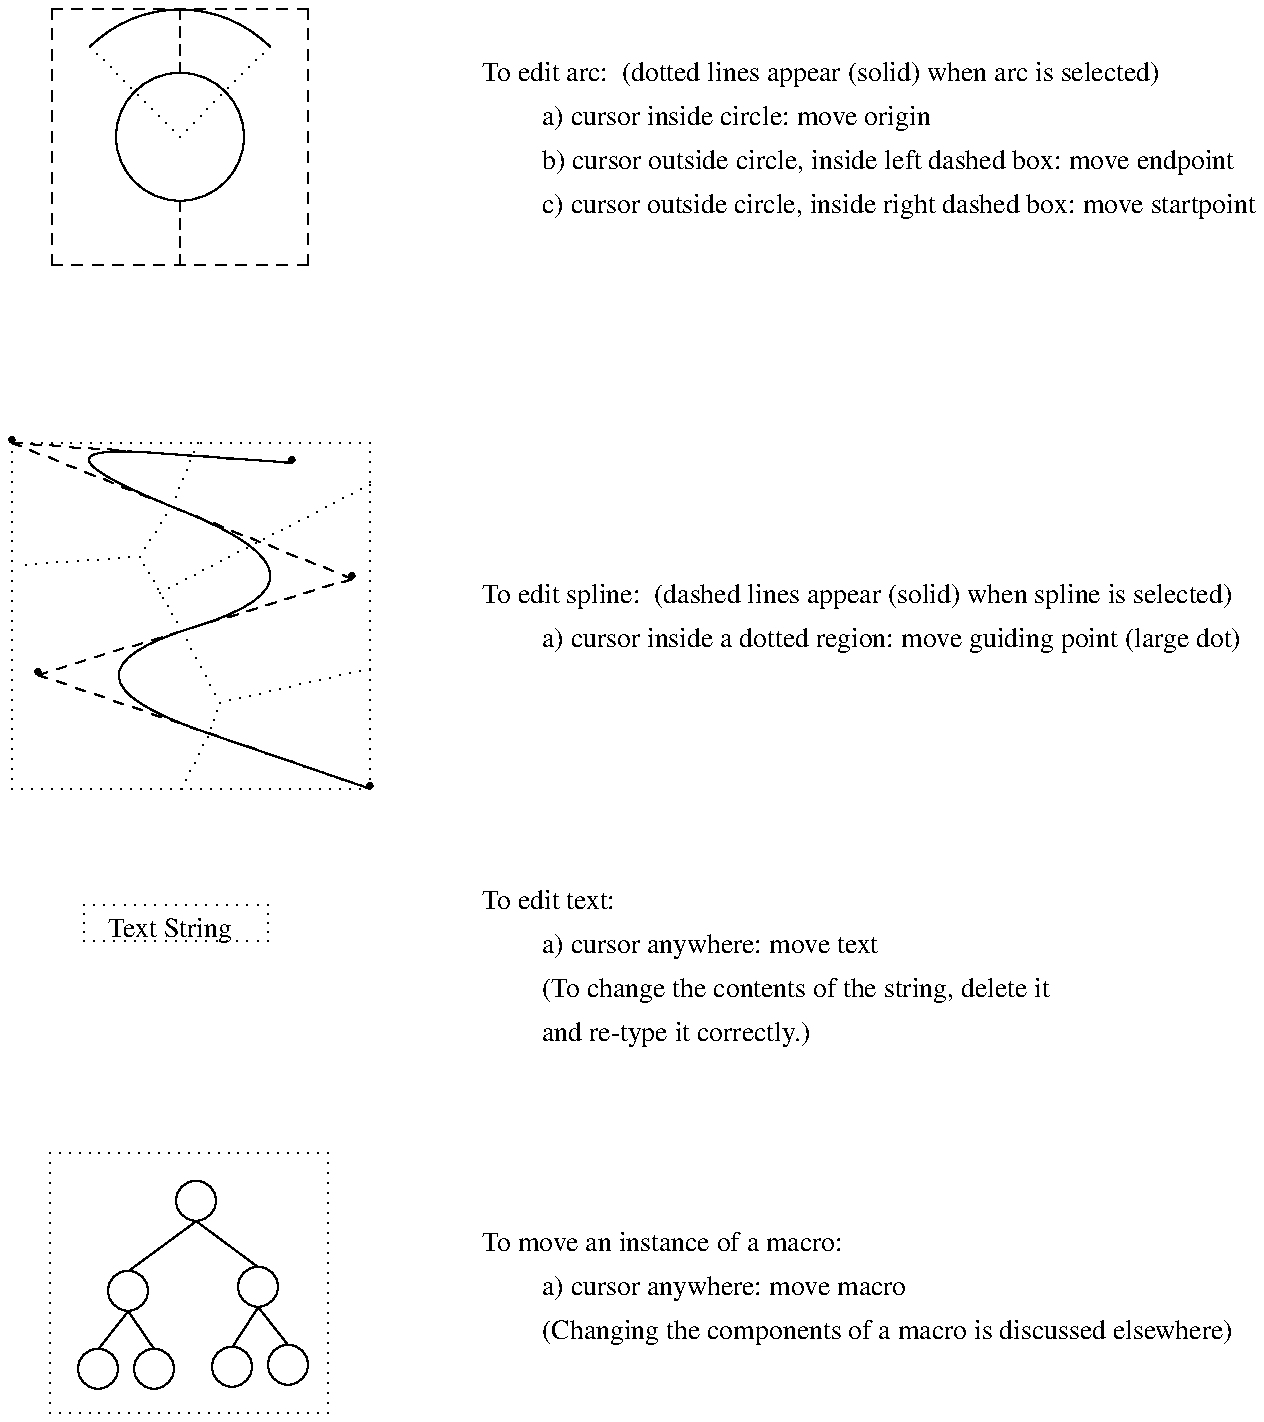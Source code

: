 .PS
scale=100
box invis ht 683 wid 705 with .sw at 0,0
box ht 128 wid 128 with .nw at 20,702 dashed
line  from 84,574 to 84,606 dashed
line  from 84,670 to 84,702 dashed
circle rad 32 at 84,638
line  from 129,683 to 84,638 dotted
line  from 39,683 to 84,638 dotted
arc from 129,683 to 39,683 at 84,638
line  from 179,372 to 104,355 dotted
line  from 98,338 to 104,355 dotted
line  from 148,448 to 74,410 dotted
line  from 179,464 to 148,448 dotted
line  from 80,453 to 64,428 dotted
line  from 64,428 to 7,424 dotted
box ht 173 wid 179 with .nw at 0,485 dotted
line  from 93,485 to 80,453 dotted
line  from 85,391 to 104,355 dotted
line  from 64,428 to 85,391 dotted
line  from 85,312 to 98,338 dotted
line  from 0,485 to 140,475 dashed
line  from 170,417 to 0,485 dashed
line  from 13,369 to 179,312 dashed
line  from 170,417 to 13,369 dashed
spline from 140,475\
to 0,485\
to 170,417\
to 13,369\
to 179,312
"\(bu" at 0,485
"\(bu" at 179,312
"\(bu" at 13,369
"\(bu" at 170,417
"\(bu" at 140,475
"To edit arc:  (dotted lines appear (solid) when arc is selected)" at \
235,669 ljust
"a) cursor inside circle: move origin" at 265,647 ljust
"b) cursor outside circle, inside left dashed box: move endpoint" \
at 265,625 ljust
"c) cursor outside circle, inside right dashed box: move startpoint" \
at 265,603 ljust
"To edit spline:  (dashed lines appear (solid) when spline is selected)" \
at 235,408 ljust
"a) cursor inside a dotted region: move guiding point (large dot)" \
at 265,386 ljust
"Text String" at 79,241
"To edit text:" at 235,255 ljust
"a) cursor anywhere: move text" at 265,233 ljust
"(To change the contents of the string, delete it" at 265,211 ljust
"and re-type it correctly.)" at 265,189 ljust
"To move an instance of a macro:" at 235,84 ljust
"a) cursor anywhere: move macro" at 265,62 ljust
"(Changing the components of a macro is discussed elsewhere)" at 265,40 ljust
box ht 130 wid 139 with .nw at 19,130 dotted
line  from 58,71 to 92,96 
line  from 92,96 to 123,73 
line  from 43,32 to 58,51 
line  from 58,51 to 71,32 
line  from 110,33 to 123,53 
line  from 123,53 to 138,34 
circle rad 10 at 92,106
circle rad 10 at 58,61
circle rad 10 at 123,63
circle rad 10 at 43,22
circle rad 10 at 71,22
circle rad 10 at 110,23
circle rad 10 at 138,24
box ht 18 wid 92 with .nw at 36,254 dotted
.PE

